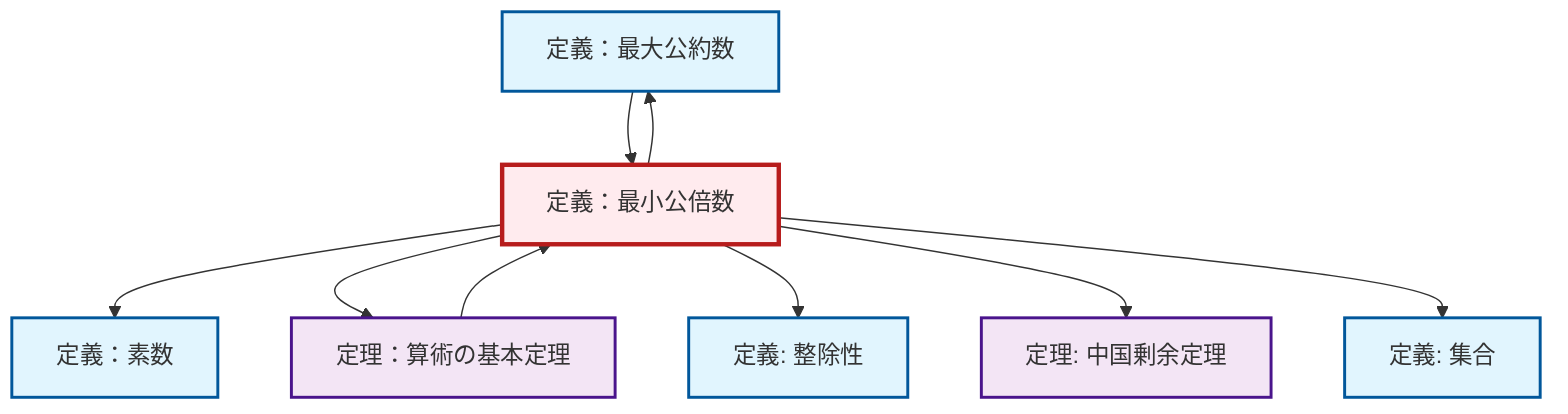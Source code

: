 graph TD
    classDef definition fill:#e1f5fe,stroke:#01579b,stroke-width:2px
    classDef theorem fill:#f3e5f5,stroke:#4a148c,stroke-width:2px
    classDef axiom fill:#fff3e0,stroke:#e65100,stroke-width:2px
    classDef example fill:#e8f5e9,stroke:#1b5e20,stroke-width:2px
    classDef current fill:#ffebee,stroke:#b71c1c,stroke-width:3px
    def-gcd["定義：最大公約数"]:::definition
    thm-chinese-remainder["定理: 中国剰余定理"]:::theorem
    def-lcm["定義：最小公倍数"]:::definition
    thm-fundamental-arithmetic["定理：算術の基本定理"]:::theorem
    def-divisibility["定義: 整除性"]:::definition
    def-set["定義: 集合"]:::definition
    def-prime["定義：素数"]:::definition
    def-lcm --> def-prime
    def-lcm --> def-gcd
    def-lcm --> thm-fundamental-arithmetic
    def-lcm --> def-divisibility
    def-lcm --> thm-chinese-remainder
    thm-fundamental-arithmetic --> def-lcm
    def-gcd --> def-lcm
    def-lcm --> def-set
    class def-lcm current